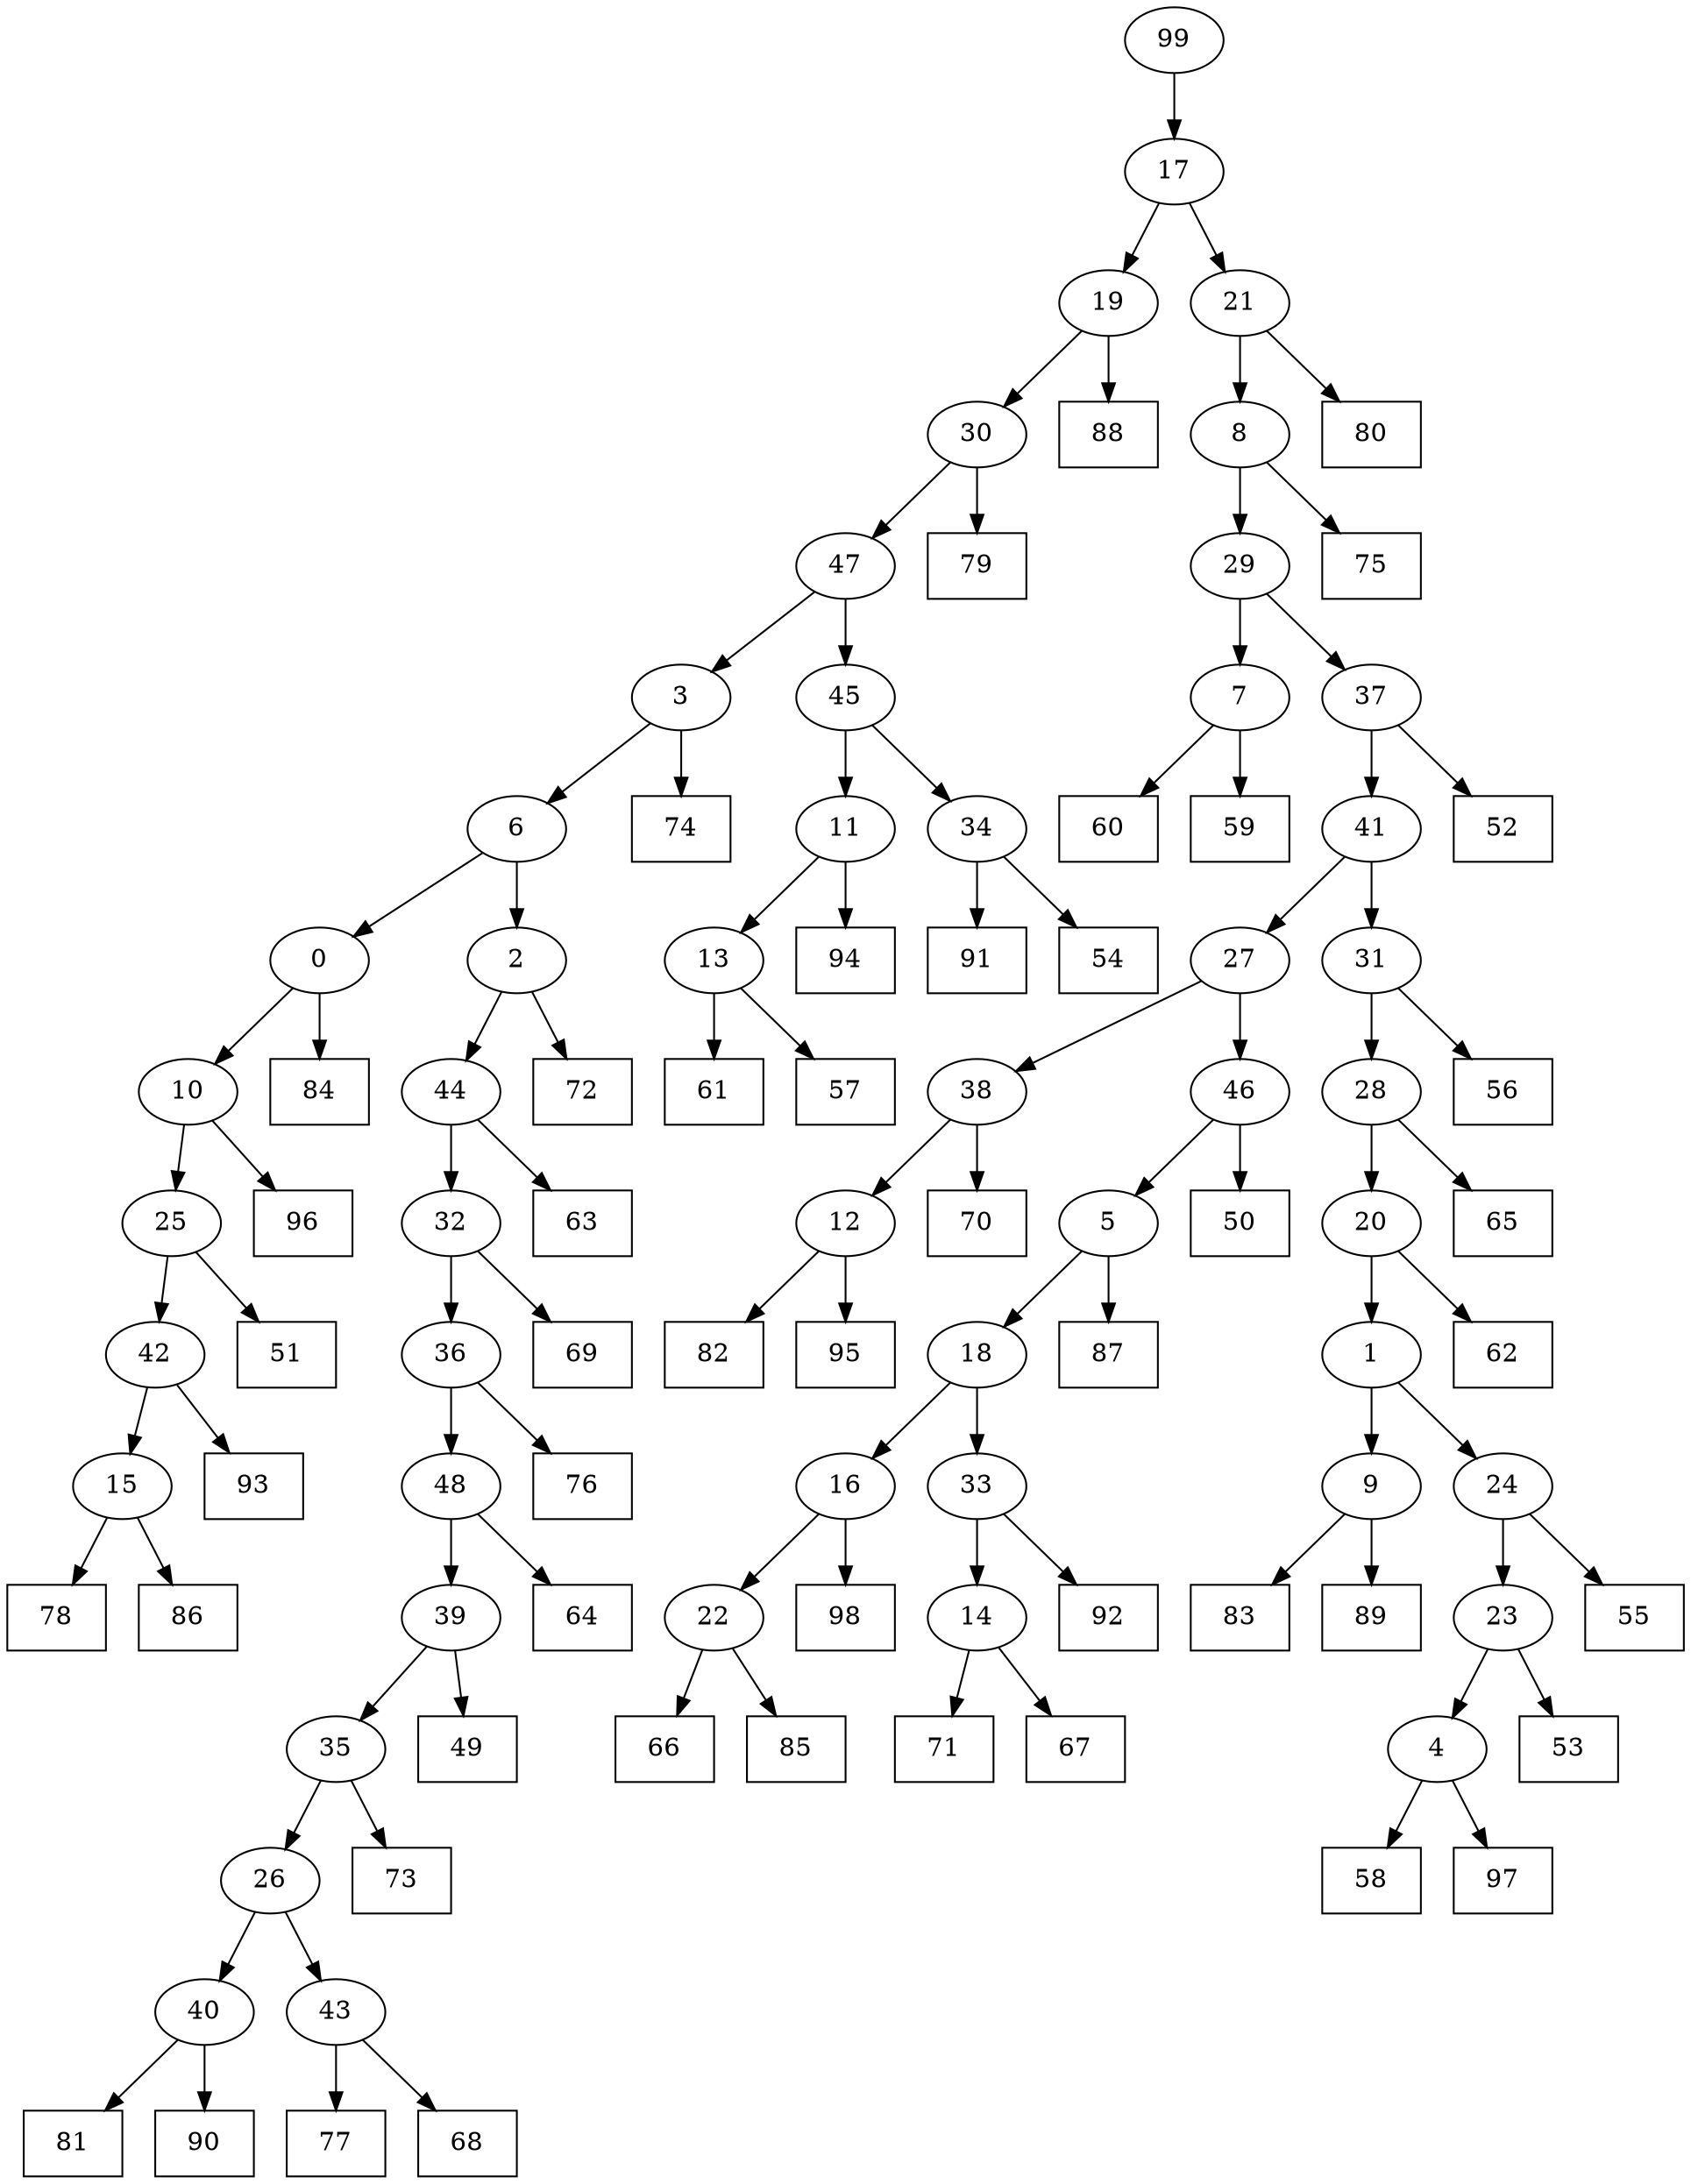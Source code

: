 digraph G {
0[label="0"];
1[label="1"];
2[label="2"];
3[label="3"];
4[label="4"];
5[label="5"];
6[label="6"];
7[label="7"];
8[label="8"];
9[label="9"];
10[label="10"];
11[label="11"];
12[label="12"];
13[label="13"];
14[label="14"];
15[label="15"];
16[label="16"];
17[label="17"];
18[label="18"];
19[label="19"];
20[label="20"];
21[label="21"];
22[label="22"];
23[label="23"];
24[label="24"];
25[label="25"];
26[label="26"];
27[label="27"];
28[label="28"];
29[label="29"];
30[label="30"];
31[label="31"];
32[label="32"];
33[label="33"];
34[label="34"];
35[label="35"];
36[label="36"];
37[label="37"];
38[label="38"];
39[label="39"];
40[label="40"];
41[label="41"];
42[label="42"];
43[label="43"];
44[label="44"];
45[label="45"];
46[label="46"];
47[label="47"];
48[label="48"];
49[shape=box,label="94"];
50[shape=box,label="66"];
51[shape=box,label="87"];
52[shape=box,label="74"];
53[shape=box,label="85"];
54[shape=box,label="64"];
55[shape=box,label="98"];
56[shape=box,label="81"];
57[shape=box,label="88"];
58[shape=box,label="63"];
59[shape=box,label="77"];
60[shape=box,label="61"];
61[shape=box,label="93"];
62[shape=box,label="91"];
63[shape=box,label="83"];
64[shape=box,label="52"];
65[shape=box,label="82"];
66[shape=box,label="54"];
67[shape=box,label="92"];
68[shape=box,label="51"];
69[shape=box,label="89"];
70[shape=box,label="96"];
71[shape=box,label="95"];
72[shape=box,label="71"];
73[shape=box,label="55"];
74[shape=box,label="58"];
75[shape=box,label="73"];
76[shape=box,label="65"];
77[shape=box,label="80"];
78[shape=box,label="67"];
79[shape=box,label="50"];
80[shape=box,label="78"];
81[shape=box,label="86"];
82[shape=box,label="49"];
83[shape=box,label="60"];
84[shape=box,label="56"];
85[shape=box,label="75"];
86[shape=box,label="76"];
87[shape=box,label="97"];
88[shape=box,label="68"];
89[shape=box,label="57"];
90[shape=box,label="90"];
91[shape=box,label="69"];
92[shape=box,label="53"];
93[shape=box,label="72"];
94[shape=box,label="62"];
95[shape=box,label="59"];
96[shape=box,label="70"];
97[shape=box,label="84"];
98[shape=box,label="79"];
99[label="99"];
15->80 ;
16->55 ;
33->67 ;
7->95 ;
17->21 ;
11->49 ;
22->50 ;
2->93 ;
23->92 ;
39->82 ;
28->76 ;
45->11 ;
24->23 ;
22->53 ;
20->94 ;
1->24 ;
43->88 ;
13->60 ;
40->90 ;
12->71 ;
8->85 ;
46->79 ;
43->59 ;
9->63 ;
15->81 ;
6->2 ;
18->33 ;
29->37 ;
37->64 ;
5->51 ;
40->56 ;
11->13 ;
36->86 ;
19->57 ;
25->42 ;
35->75 ;
1->9 ;
44->58 ;
47->3 ;
42->61 ;
2->44 ;
26->43 ;
32->36 ;
9->69 ;
7->83 ;
27->46 ;
4->74 ;
39->35 ;
23->4 ;
4->87 ;
5->18 ;
18->16 ;
46->5 ;
99->17 ;
30->98 ;
35->26 ;
26->40 ;
33->14 ;
14->72 ;
44->32 ;
32->91 ;
3->52 ;
38->96 ;
31->84 ;
41->31 ;
13->89 ;
38->12 ;
12->65 ;
14->78 ;
37->41 ;
41->27 ;
0->97 ;
34->66 ;
24->73 ;
10->70 ;
21->77 ;
17->19 ;
19->30 ;
42->15 ;
3->6 ;
21->8 ;
47->45 ;
10->25 ;
25->68 ;
30->47 ;
8->29 ;
29->7 ;
36->48 ;
48->39 ;
16->22 ;
6->0 ;
0->10 ;
27->38 ;
20->1 ;
48->54 ;
31->28 ;
28->20 ;
45->34 ;
34->62 ;
}
